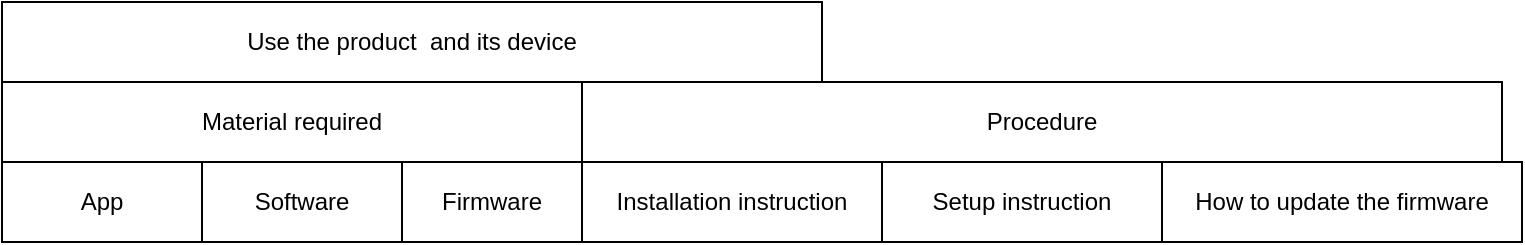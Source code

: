 <mxfile version="15.0.3" type="github">
  <diagram id="a6VIx9ucrWGYe5ypMAqB" name="Page-1">
    <mxGraphModel dx="1666" dy="831" grid="1" gridSize="10" guides="1" tooltips="1" connect="1" arrows="1" fold="1" page="1" pageScale="1" pageWidth="827" pageHeight="1169" math="0" shadow="0">
      <root>
        <mxCell id="0" />
        <mxCell id="1" parent="0" />
        <mxCell id="nCAPdkpTe8bxL9-cL_qJ-81" value="" style="shape=table;startSize=0;container=1;collapsible=0;childLayout=tableLayout;" vertex="1" parent="1">
          <mxGeometry x="110" y="210" width="410" height="40" as="geometry" />
        </mxCell>
        <mxCell id="nCAPdkpTe8bxL9-cL_qJ-82" value="" style="shape=partialRectangle;collapsible=0;dropTarget=0;pointerEvents=0;fillColor=none;top=0;left=0;bottom=0;right=0;points=[[0,0.5],[1,0.5]];portConstraint=eastwest;" vertex="1" parent="nCAPdkpTe8bxL9-cL_qJ-81">
          <mxGeometry width="410" height="40" as="geometry" />
        </mxCell>
        <mxCell id="nCAPdkpTe8bxL9-cL_qJ-83" value="Use the product&amp;nbsp; and its device" style="shape=partialRectangle;html=1;whiteSpace=wrap;connectable=0;overflow=hidden;fillColor=none;top=0;left=0;bottom=0;right=0;pointerEvents=1;" vertex="1" parent="nCAPdkpTe8bxL9-cL_qJ-82">
          <mxGeometry width="410" height="40" as="geometry" />
        </mxCell>
        <mxCell id="nCAPdkpTe8bxL9-cL_qJ-97" value="" style="shape=table;startSize=0;container=1;collapsible=0;childLayout=tableLayout;" vertex="1" parent="1">
          <mxGeometry x="110" y="250" width="290" height="40" as="geometry" />
        </mxCell>
        <mxCell id="nCAPdkpTe8bxL9-cL_qJ-98" value="" style="shape=partialRectangle;collapsible=0;dropTarget=0;pointerEvents=0;fillColor=none;top=0;left=0;bottom=0;right=0;points=[[0,0.5],[1,0.5]];portConstraint=eastwest;" vertex="1" parent="nCAPdkpTe8bxL9-cL_qJ-97">
          <mxGeometry width="290" height="40" as="geometry" />
        </mxCell>
        <mxCell id="nCAPdkpTe8bxL9-cL_qJ-99" value="Material required" style="shape=partialRectangle;html=1;whiteSpace=wrap;connectable=0;overflow=hidden;fillColor=none;top=0;left=0;bottom=0;right=0;pointerEvents=1;" vertex="1" parent="nCAPdkpTe8bxL9-cL_qJ-98">
          <mxGeometry width="290" height="40" as="geometry" />
        </mxCell>
        <mxCell id="nCAPdkpTe8bxL9-cL_qJ-100" value="" style="shape=table;startSize=0;container=1;collapsible=0;childLayout=tableLayout;" vertex="1" parent="1">
          <mxGeometry x="310" y="290" width="90" height="40" as="geometry" />
        </mxCell>
        <mxCell id="nCAPdkpTe8bxL9-cL_qJ-101" value="" style="shape=partialRectangle;collapsible=0;dropTarget=0;pointerEvents=0;fillColor=none;top=0;left=0;bottom=0;right=0;points=[[0,0.5],[1,0.5]];portConstraint=eastwest;" vertex="1" parent="nCAPdkpTe8bxL9-cL_qJ-100">
          <mxGeometry width="90" height="40" as="geometry" />
        </mxCell>
        <mxCell id="nCAPdkpTe8bxL9-cL_qJ-102" value="Firmware" style="shape=partialRectangle;html=1;whiteSpace=wrap;connectable=0;overflow=hidden;fillColor=none;top=0;left=0;bottom=0;right=0;pointerEvents=1;" vertex="1" parent="nCAPdkpTe8bxL9-cL_qJ-101">
          <mxGeometry width="90" height="40" as="geometry" />
        </mxCell>
        <mxCell id="nCAPdkpTe8bxL9-cL_qJ-103" value="" style="shape=table;startSize=0;container=1;collapsible=0;childLayout=tableLayout;" vertex="1" parent="1">
          <mxGeometry x="210" y="290" width="100" height="40" as="geometry" />
        </mxCell>
        <mxCell id="nCAPdkpTe8bxL9-cL_qJ-104" value="" style="shape=partialRectangle;collapsible=0;dropTarget=0;pointerEvents=0;fillColor=none;top=0;left=0;bottom=0;right=0;points=[[0,0.5],[1,0.5]];portConstraint=eastwest;" vertex="1" parent="nCAPdkpTe8bxL9-cL_qJ-103">
          <mxGeometry width="100" height="40" as="geometry" />
        </mxCell>
        <mxCell id="nCAPdkpTe8bxL9-cL_qJ-105" value="Software" style="shape=partialRectangle;html=1;whiteSpace=wrap;connectable=0;overflow=hidden;fillColor=none;top=0;left=0;bottom=0;right=0;pointerEvents=1;" vertex="1" parent="nCAPdkpTe8bxL9-cL_qJ-104">
          <mxGeometry width="100" height="40" as="geometry" />
        </mxCell>
        <mxCell id="nCAPdkpTe8bxL9-cL_qJ-106" value="" style="shape=table;startSize=0;container=1;collapsible=0;childLayout=tableLayout;" vertex="1" parent="1">
          <mxGeometry x="110" y="290" width="100" height="40" as="geometry" />
        </mxCell>
        <mxCell id="nCAPdkpTe8bxL9-cL_qJ-107" value="" style="shape=partialRectangle;collapsible=0;dropTarget=0;pointerEvents=0;fillColor=none;top=0;left=0;bottom=0;right=0;points=[[0,0.5],[1,0.5]];portConstraint=eastwest;" vertex="1" parent="nCAPdkpTe8bxL9-cL_qJ-106">
          <mxGeometry width="100" height="40" as="geometry" />
        </mxCell>
        <mxCell id="nCAPdkpTe8bxL9-cL_qJ-108" value="App" style="shape=partialRectangle;html=1;whiteSpace=wrap;connectable=0;overflow=hidden;fillColor=none;top=0;left=0;bottom=0;right=0;pointerEvents=1;" vertex="1" parent="nCAPdkpTe8bxL9-cL_qJ-107">
          <mxGeometry width="100" height="40" as="geometry" />
        </mxCell>
        <mxCell id="nCAPdkpTe8bxL9-cL_qJ-109" value="" style="shape=table;startSize=0;container=1;collapsible=0;childLayout=tableLayout;" vertex="1" parent="1">
          <mxGeometry x="400" y="250" width="460" height="40" as="geometry" />
        </mxCell>
        <mxCell id="nCAPdkpTe8bxL9-cL_qJ-110" value="" style="shape=partialRectangle;collapsible=0;dropTarget=0;pointerEvents=0;fillColor=none;top=0;left=0;bottom=0;right=0;points=[[0,0.5],[1,0.5]];portConstraint=eastwest;" vertex="1" parent="nCAPdkpTe8bxL9-cL_qJ-109">
          <mxGeometry width="460" height="40" as="geometry" />
        </mxCell>
        <mxCell id="nCAPdkpTe8bxL9-cL_qJ-111" value="Procedure" style="shape=partialRectangle;html=1;whiteSpace=wrap;connectable=0;overflow=hidden;fillColor=none;top=0;left=0;bottom=0;right=0;pointerEvents=1;" vertex="1" parent="nCAPdkpTe8bxL9-cL_qJ-110">
          <mxGeometry width="460" height="40" as="geometry" />
        </mxCell>
        <mxCell id="nCAPdkpTe8bxL9-cL_qJ-112" value="" style="shape=table;startSize=0;container=1;collapsible=0;childLayout=tableLayout;" vertex="1" parent="1">
          <mxGeometry x="400" y="290" width="150" height="40" as="geometry" />
        </mxCell>
        <mxCell id="nCAPdkpTe8bxL9-cL_qJ-113" value="" style="shape=partialRectangle;collapsible=0;dropTarget=0;pointerEvents=0;fillColor=none;top=0;left=0;bottom=0;right=0;points=[[0,0.5],[1,0.5]];portConstraint=eastwest;" vertex="1" parent="nCAPdkpTe8bxL9-cL_qJ-112">
          <mxGeometry width="150" height="40" as="geometry" />
        </mxCell>
        <mxCell id="nCAPdkpTe8bxL9-cL_qJ-114" value="Installation instruction" style="shape=partialRectangle;html=1;whiteSpace=wrap;connectable=0;overflow=hidden;fillColor=none;top=0;left=0;bottom=0;right=0;pointerEvents=1;" vertex="1" parent="nCAPdkpTe8bxL9-cL_qJ-113">
          <mxGeometry width="150" height="40" as="geometry" />
        </mxCell>
        <mxCell id="nCAPdkpTe8bxL9-cL_qJ-119" value="" style="shape=table;startSize=0;container=1;collapsible=0;childLayout=tableLayout;" vertex="1" parent="1">
          <mxGeometry x="550" y="290" width="140" height="40" as="geometry" />
        </mxCell>
        <mxCell id="nCAPdkpTe8bxL9-cL_qJ-120" value="" style="shape=partialRectangle;collapsible=0;dropTarget=0;pointerEvents=0;fillColor=none;top=0;left=0;bottom=0;right=0;points=[[0,0.5],[1,0.5]];portConstraint=eastwest;" vertex="1" parent="nCAPdkpTe8bxL9-cL_qJ-119">
          <mxGeometry width="140" height="40" as="geometry" />
        </mxCell>
        <mxCell id="nCAPdkpTe8bxL9-cL_qJ-121" value="Setup instruction" style="shape=partialRectangle;html=1;whiteSpace=wrap;connectable=0;overflow=hidden;fillColor=none;top=0;left=0;bottom=0;right=0;pointerEvents=1;" vertex="1" parent="nCAPdkpTe8bxL9-cL_qJ-120">
          <mxGeometry width="140" height="40" as="geometry" />
        </mxCell>
        <mxCell id="nCAPdkpTe8bxL9-cL_qJ-122" value="" style="shape=table;startSize=0;container=1;collapsible=0;childLayout=tableLayout;" vertex="1" parent="1">
          <mxGeometry x="690" y="290" width="180" height="40" as="geometry" />
        </mxCell>
        <mxCell id="nCAPdkpTe8bxL9-cL_qJ-123" value="" style="shape=partialRectangle;collapsible=0;dropTarget=0;pointerEvents=0;fillColor=none;top=0;left=0;bottom=0;right=0;points=[[0,0.5],[1,0.5]];portConstraint=eastwest;" vertex="1" parent="nCAPdkpTe8bxL9-cL_qJ-122">
          <mxGeometry width="180" height="40" as="geometry" />
        </mxCell>
        <mxCell id="nCAPdkpTe8bxL9-cL_qJ-124" value="How to update the firmware" style="shape=partialRectangle;html=1;whiteSpace=wrap;connectable=0;overflow=hidden;fillColor=none;top=0;left=0;bottom=0;right=0;pointerEvents=1;" vertex="1" parent="nCAPdkpTe8bxL9-cL_qJ-123">
          <mxGeometry width="180" height="40" as="geometry" />
        </mxCell>
      </root>
    </mxGraphModel>
  </diagram>
</mxfile>
